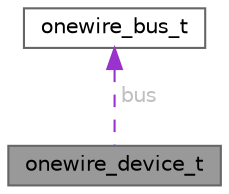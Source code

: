 digraph "onewire_device_t"
{
 // LATEX_PDF_SIZE
  bgcolor="transparent";
  edge [fontname=Helvetica,fontsize=10,labelfontname=Helvetica,labelfontsize=10];
  node [fontname=Helvetica,fontsize=10,shape=box,height=0.2,width=0.4];
  Node1 [id="Node000001",label="onewire_device_t",height=0.2,width=0.4,color="gray40", fillcolor="grey60", style="filled", fontcolor="black",tooltip="1-Wire device generic type"];
  Node2 -> Node1 [id="edge1_Node000001_Node000002",dir="back",color="darkorchid3",style="dashed",tooltip=" ",label=" bus",fontcolor="grey" ];
  Node2 [id="Node000002",label="onewire_bus_t",height=0.2,width=0.4,color="gray40", fillcolor="white", style="filled",URL="$structonewire__bus__t.html",tooltip="1-Wire bus interface definition"];
}
